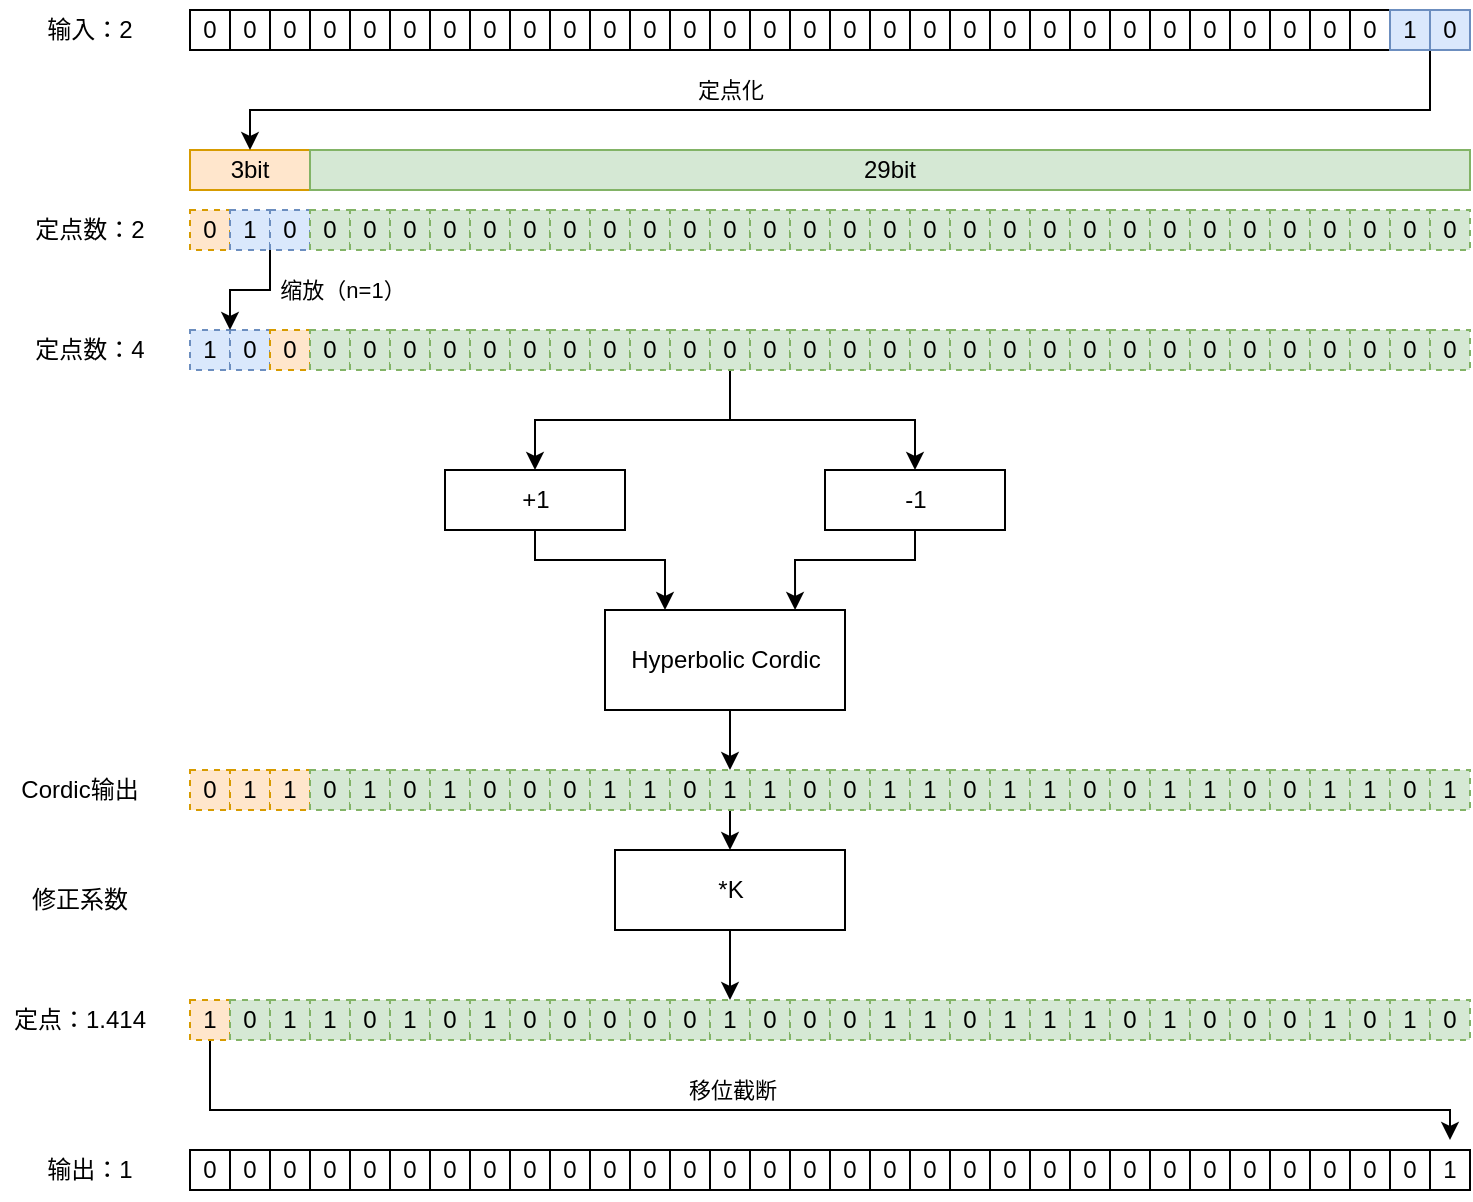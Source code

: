 <mxfile version="21.6.8" type="device">
  <diagram name="第 1 页" id="pqPFhgKqKJ-T5208Ivwm">
    <mxGraphModel dx="1077" dy="627" grid="0" gridSize="10" guides="1" tooltips="1" connect="1" arrows="1" fold="1" page="0" pageScale="1" pageWidth="827" pageHeight="1169" math="0" shadow="0">
      <root>
        <mxCell id="0" />
        <mxCell id="1" parent="0" />
        <mxCell id="4P5M6g8KuMsYVDBknsH7-1" value="3bit" style="rounded=0;whiteSpace=wrap;html=1;fillColor=#ffe6cc;strokeColor=#d79b00;" parent="1" vertex="1">
          <mxGeometry x="135" y="160" width="60" height="20" as="geometry" />
        </mxCell>
        <mxCell id="4P5M6g8KuMsYVDBknsH7-2" value="29bit" style="rounded=0;whiteSpace=wrap;html=1;fillColor=#d5e8d4;strokeColor=#82b366;" parent="1" vertex="1">
          <mxGeometry x="195" y="160" width="580" height="20" as="geometry" />
        </mxCell>
        <mxCell id="4P5M6g8KuMsYVDBknsH7-4" value="0" style="rounded=0;whiteSpace=wrap;html=1;" parent="1" vertex="1">
          <mxGeometry x="135" y="90" width="20" height="20" as="geometry" />
        </mxCell>
        <mxCell id="4P5M6g8KuMsYVDBknsH7-5" value="0" style="rounded=0;whiteSpace=wrap;html=1;" parent="1" vertex="1">
          <mxGeometry x="155" y="90" width="20" height="20" as="geometry" />
        </mxCell>
        <mxCell id="4P5M6g8KuMsYVDBknsH7-6" value="0" style="rounded=0;whiteSpace=wrap;html=1;" parent="1" vertex="1">
          <mxGeometry x="175" y="90" width="20" height="20" as="geometry" />
        </mxCell>
        <mxCell id="4P5M6g8KuMsYVDBknsH7-7" value="0" style="rounded=0;whiteSpace=wrap;html=1;" parent="1" vertex="1">
          <mxGeometry x="195" y="90" width="20" height="20" as="geometry" />
        </mxCell>
        <mxCell id="4P5M6g8KuMsYVDBknsH7-9" value="0" style="rounded=0;whiteSpace=wrap;html=1;" parent="1" vertex="1">
          <mxGeometry x="215" y="90" width="20" height="20" as="geometry" />
        </mxCell>
        <mxCell id="4P5M6g8KuMsYVDBknsH7-10" value="0" style="rounded=0;whiteSpace=wrap;html=1;" parent="1" vertex="1">
          <mxGeometry x="235" y="90" width="20" height="20" as="geometry" />
        </mxCell>
        <mxCell id="4P5M6g8KuMsYVDBknsH7-11" value="0" style="rounded=0;whiteSpace=wrap;html=1;" parent="1" vertex="1">
          <mxGeometry x="255" y="90" width="20" height="20" as="geometry" />
        </mxCell>
        <mxCell id="4P5M6g8KuMsYVDBknsH7-12" value="0" style="rounded=0;whiteSpace=wrap;html=1;" parent="1" vertex="1">
          <mxGeometry x="275" y="90" width="20" height="20" as="geometry" />
        </mxCell>
        <mxCell id="4P5M6g8KuMsYVDBknsH7-13" value="0" style="rounded=0;whiteSpace=wrap;html=1;" parent="1" vertex="1">
          <mxGeometry x="295" y="90" width="20" height="20" as="geometry" />
        </mxCell>
        <mxCell id="4P5M6g8KuMsYVDBknsH7-14" value="0" style="rounded=0;whiteSpace=wrap;html=1;" parent="1" vertex="1">
          <mxGeometry x="315" y="90" width="20" height="20" as="geometry" />
        </mxCell>
        <mxCell id="4P5M6g8KuMsYVDBknsH7-15" value="0" style="rounded=0;whiteSpace=wrap;html=1;" parent="1" vertex="1">
          <mxGeometry x="335" y="90" width="20" height="20" as="geometry" />
        </mxCell>
        <mxCell id="4P5M6g8KuMsYVDBknsH7-16" value="0" style="rounded=0;whiteSpace=wrap;html=1;" parent="1" vertex="1">
          <mxGeometry x="355" y="90" width="20" height="20" as="geometry" />
        </mxCell>
        <mxCell id="4P5M6g8KuMsYVDBknsH7-17" value="0" style="rounded=0;whiteSpace=wrap;html=1;" parent="1" vertex="1">
          <mxGeometry x="375" y="90" width="20" height="20" as="geometry" />
        </mxCell>
        <mxCell id="4P5M6g8KuMsYVDBknsH7-18" value="0" style="rounded=0;whiteSpace=wrap;html=1;" parent="1" vertex="1">
          <mxGeometry x="395" y="90" width="20" height="20" as="geometry" />
        </mxCell>
        <mxCell id="4P5M6g8KuMsYVDBknsH7-19" value="0" style="rounded=0;whiteSpace=wrap;html=1;" parent="1" vertex="1">
          <mxGeometry x="415" y="90" width="20" height="20" as="geometry" />
        </mxCell>
        <mxCell id="4P5M6g8KuMsYVDBknsH7-20" value="0" style="rounded=0;whiteSpace=wrap;html=1;" parent="1" vertex="1">
          <mxGeometry x="435" y="90" width="20" height="20" as="geometry" />
        </mxCell>
        <mxCell id="4P5M6g8KuMsYVDBknsH7-21" value="0" style="rounded=0;whiteSpace=wrap;html=1;" parent="1" vertex="1">
          <mxGeometry x="455" y="90" width="20" height="20" as="geometry" />
        </mxCell>
        <mxCell id="4P5M6g8KuMsYVDBknsH7-22" value="0" style="rounded=0;whiteSpace=wrap;html=1;" parent="1" vertex="1">
          <mxGeometry x="475" y="90" width="20" height="20" as="geometry" />
        </mxCell>
        <mxCell id="4P5M6g8KuMsYVDBknsH7-23" value="0" style="rounded=0;whiteSpace=wrap;html=1;" parent="1" vertex="1">
          <mxGeometry x="495" y="90" width="20" height="20" as="geometry" />
        </mxCell>
        <mxCell id="4P5M6g8KuMsYVDBknsH7-24" value="0" style="rounded=0;whiteSpace=wrap;html=1;" parent="1" vertex="1">
          <mxGeometry x="515" y="90" width="20" height="20" as="geometry" />
        </mxCell>
        <mxCell id="4P5M6g8KuMsYVDBknsH7-25" value="0" style="rounded=0;whiteSpace=wrap;html=1;" parent="1" vertex="1">
          <mxGeometry x="535" y="90" width="20" height="20" as="geometry" />
        </mxCell>
        <mxCell id="4P5M6g8KuMsYVDBknsH7-26" value="0" style="rounded=0;whiteSpace=wrap;html=1;" parent="1" vertex="1">
          <mxGeometry x="555" y="90" width="20" height="20" as="geometry" />
        </mxCell>
        <mxCell id="4P5M6g8KuMsYVDBknsH7-27" value="0" style="rounded=0;whiteSpace=wrap;html=1;" parent="1" vertex="1">
          <mxGeometry x="575" y="90" width="20" height="20" as="geometry" />
        </mxCell>
        <mxCell id="4P5M6g8KuMsYVDBknsH7-28" value="0" style="rounded=0;whiteSpace=wrap;html=1;" parent="1" vertex="1">
          <mxGeometry x="595" y="90" width="20" height="20" as="geometry" />
        </mxCell>
        <mxCell id="4P5M6g8KuMsYVDBknsH7-29" value="0" style="rounded=0;whiteSpace=wrap;html=1;" parent="1" vertex="1">
          <mxGeometry x="615" y="90" width="20" height="20" as="geometry" />
        </mxCell>
        <mxCell id="4P5M6g8KuMsYVDBknsH7-30" value="0" style="rounded=0;whiteSpace=wrap;html=1;" parent="1" vertex="1">
          <mxGeometry x="635" y="90" width="20" height="20" as="geometry" />
        </mxCell>
        <mxCell id="4P5M6g8KuMsYVDBknsH7-31" value="0" style="rounded=0;whiteSpace=wrap;html=1;" parent="1" vertex="1">
          <mxGeometry x="655" y="90" width="20" height="20" as="geometry" />
        </mxCell>
        <mxCell id="4P5M6g8KuMsYVDBknsH7-32" value="0" style="rounded=0;whiteSpace=wrap;html=1;" parent="1" vertex="1">
          <mxGeometry x="675" y="90" width="20" height="20" as="geometry" />
        </mxCell>
        <mxCell id="4P5M6g8KuMsYVDBknsH7-33" value="0" style="rounded=0;whiteSpace=wrap;html=1;" parent="1" vertex="1">
          <mxGeometry x="695" y="90" width="20" height="20" as="geometry" />
        </mxCell>
        <mxCell id="4P5M6g8KuMsYVDBknsH7-34" value="0" style="rounded=0;whiteSpace=wrap;html=1;" parent="1" vertex="1">
          <mxGeometry x="715" y="90" width="20" height="20" as="geometry" />
        </mxCell>
        <mxCell id="4P5M6g8KuMsYVDBknsH7-35" value="1" style="rounded=0;whiteSpace=wrap;html=1;fillColor=#dae8fc;strokeColor=#6c8ebf;" parent="1" vertex="1">
          <mxGeometry x="735" y="90" width="20" height="20" as="geometry" />
        </mxCell>
        <mxCell id="4P5M6g8KuMsYVDBknsH7-41" style="edgeStyle=orthogonalEdgeStyle;rounded=0;orthogonalLoop=1;jettySize=auto;html=1;exitX=0;exitY=1;exitDx=0;exitDy=0;entryX=0.5;entryY=0;entryDx=0;entryDy=0;" parent="1" source="4P5M6g8KuMsYVDBknsH7-36" target="4P5M6g8KuMsYVDBknsH7-1" edge="1">
          <mxGeometry relative="1" as="geometry">
            <mxPoint x="155" y="180" as="targetPoint" />
            <Array as="points">
              <mxPoint x="755" y="140" />
              <mxPoint x="165" y="140" />
            </Array>
          </mxGeometry>
        </mxCell>
        <mxCell id="4P5M6g8KuMsYVDBknsH7-42" value="定点化" style="edgeLabel;html=1;align=center;verticalAlign=middle;resizable=0;points=[];" parent="4P5M6g8KuMsYVDBknsH7-41" vertex="1" connectable="0">
          <mxGeometry x="-0.04" y="-1" relative="1" as="geometry">
            <mxPoint x="-73" y="-9" as="offset" />
          </mxGeometry>
        </mxCell>
        <mxCell id="4P5M6g8KuMsYVDBknsH7-36" value="0" style="rounded=0;whiteSpace=wrap;html=1;fillColor=#dae8fc;strokeColor=#6c8ebf;" parent="1" vertex="1">
          <mxGeometry x="755" y="90" width="20" height="20" as="geometry" />
        </mxCell>
        <mxCell id="4P5M6g8KuMsYVDBknsH7-45" value="1" style="rounded=0;whiteSpace=wrap;html=1;dashed=1;fillColor=#dae8fc;strokeColor=#6c8ebf;" parent="1" vertex="1">
          <mxGeometry x="135" y="250" width="20" height="20" as="geometry" />
        </mxCell>
        <mxCell id="4P5M6g8KuMsYVDBknsH7-46" value="0" style="rounded=0;whiteSpace=wrap;html=1;dashed=1;fillColor=#dae8fc;strokeColor=#6c8ebf;" parent="1" vertex="1">
          <mxGeometry x="155" y="250" width="20" height="20" as="geometry" />
        </mxCell>
        <mxCell id="4P5M6g8KuMsYVDBknsH7-47" value="0" style="rounded=0;whiteSpace=wrap;html=1;dashed=1;fillColor=#ffe6cc;strokeColor=#d79b00;" parent="1" vertex="1">
          <mxGeometry x="175" y="250" width="20" height="20" as="geometry" />
        </mxCell>
        <mxCell id="4P5M6g8KuMsYVDBknsH7-48" value="0" style="rounded=0;whiteSpace=wrap;html=1;dashed=1;fillColor=#d5e8d4;strokeColor=#82b366;" parent="1" vertex="1">
          <mxGeometry x="195" y="250" width="20" height="20" as="geometry" />
        </mxCell>
        <mxCell id="4P5M6g8KuMsYVDBknsH7-49" value="0" style="rounded=0;whiteSpace=wrap;html=1;dashed=1;fillColor=#d5e8d4;strokeColor=#82b366;" parent="1" vertex="1">
          <mxGeometry x="215" y="250" width="20" height="20" as="geometry" />
        </mxCell>
        <mxCell id="4P5M6g8KuMsYVDBknsH7-50" value="0" style="rounded=0;whiteSpace=wrap;html=1;dashed=1;fillColor=#d5e8d4;strokeColor=#82b366;" parent="1" vertex="1">
          <mxGeometry x="235" y="250" width="20" height="20" as="geometry" />
        </mxCell>
        <mxCell id="4P5M6g8KuMsYVDBknsH7-51" value="0" style="rounded=0;whiteSpace=wrap;html=1;dashed=1;fillColor=#d5e8d4;strokeColor=#82b366;" parent="1" vertex="1">
          <mxGeometry x="255" y="250" width="20" height="20" as="geometry" />
        </mxCell>
        <mxCell id="4P5M6g8KuMsYVDBknsH7-52" value="0" style="rounded=0;whiteSpace=wrap;html=1;dashed=1;fillColor=#d5e8d4;strokeColor=#82b366;" parent="1" vertex="1">
          <mxGeometry x="275" y="250" width="20" height="20" as="geometry" />
        </mxCell>
        <mxCell id="4P5M6g8KuMsYVDBknsH7-53" value="0" style="rounded=0;whiteSpace=wrap;html=1;dashed=1;fillColor=#d5e8d4;strokeColor=#82b366;" parent="1" vertex="1">
          <mxGeometry x="295" y="250" width="20" height="20" as="geometry" />
        </mxCell>
        <mxCell id="4P5M6g8KuMsYVDBknsH7-54" value="0" style="rounded=0;whiteSpace=wrap;html=1;dashed=1;fillColor=#d5e8d4;strokeColor=#82b366;" parent="1" vertex="1">
          <mxGeometry x="315" y="250" width="20" height="20" as="geometry" />
        </mxCell>
        <mxCell id="4P5M6g8KuMsYVDBknsH7-55" value="0" style="rounded=0;whiteSpace=wrap;html=1;dashed=1;fillColor=#d5e8d4;strokeColor=#82b366;" parent="1" vertex="1">
          <mxGeometry x="335" y="250" width="20" height="20" as="geometry" />
        </mxCell>
        <mxCell id="4P5M6g8KuMsYVDBknsH7-56" value="0" style="rounded=0;whiteSpace=wrap;html=1;dashed=1;fillColor=#d5e8d4;strokeColor=#82b366;" parent="1" vertex="1">
          <mxGeometry x="355" y="250" width="20" height="20" as="geometry" />
        </mxCell>
        <mxCell id="4P5M6g8KuMsYVDBknsH7-57" value="0" style="rounded=0;whiteSpace=wrap;html=1;dashed=1;fillColor=#d5e8d4;strokeColor=#82b366;" parent="1" vertex="1">
          <mxGeometry x="375" y="250" width="20" height="20" as="geometry" />
        </mxCell>
        <mxCell id="4P5M6g8KuMsYVDBknsH7-158" style="edgeStyle=orthogonalEdgeStyle;rounded=0;orthogonalLoop=1;jettySize=auto;html=1;exitX=0.5;exitY=1;exitDx=0;exitDy=0;" parent="1" source="4P5M6g8KuMsYVDBknsH7-58" target="4P5M6g8KuMsYVDBknsH7-154" edge="1">
          <mxGeometry relative="1" as="geometry" />
        </mxCell>
        <mxCell id="4P5M6g8KuMsYVDBknsH7-159" style="edgeStyle=orthogonalEdgeStyle;rounded=0;orthogonalLoop=1;jettySize=auto;html=1;exitX=0.5;exitY=1;exitDx=0;exitDy=0;entryX=0.5;entryY=0;entryDx=0;entryDy=0;" parent="1" source="4P5M6g8KuMsYVDBknsH7-58" target="4P5M6g8KuMsYVDBknsH7-155" edge="1">
          <mxGeometry relative="1" as="geometry" />
        </mxCell>
        <mxCell id="4P5M6g8KuMsYVDBknsH7-58" value="0" style="rounded=0;whiteSpace=wrap;html=1;dashed=1;fillColor=#d5e8d4;strokeColor=#82b366;" parent="1" vertex="1">
          <mxGeometry x="395" y="250" width="20" height="20" as="geometry" />
        </mxCell>
        <mxCell id="4P5M6g8KuMsYVDBknsH7-59" value="0" style="rounded=0;whiteSpace=wrap;html=1;dashed=1;fillColor=#d5e8d4;strokeColor=#82b366;" parent="1" vertex="1">
          <mxGeometry x="415" y="250" width="20" height="20" as="geometry" />
        </mxCell>
        <mxCell id="4P5M6g8KuMsYVDBknsH7-60" value="0" style="rounded=0;whiteSpace=wrap;html=1;dashed=1;fillColor=#d5e8d4;strokeColor=#82b366;" parent="1" vertex="1">
          <mxGeometry x="435" y="250" width="20" height="20" as="geometry" />
        </mxCell>
        <mxCell id="4P5M6g8KuMsYVDBknsH7-61" value="0" style="rounded=0;whiteSpace=wrap;html=1;dashed=1;fillColor=#d5e8d4;strokeColor=#82b366;" parent="1" vertex="1">
          <mxGeometry x="455" y="250" width="20" height="20" as="geometry" />
        </mxCell>
        <mxCell id="4P5M6g8KuMsYVDBknsH7-62" value="0" style="rounded=0;whiteSpace=wrap;html=1;dashed=1;fillColor=#d5e8d4;strokeColor=#82b366;" parent="1" vertex="1">
          <mxGeometry x="475" y="250" width="20" height="20" as="geometry" />
        </mxCell>
        <mxCell id="4P5M6g8KuMsYVDBknsH7-63" value="0" style="rounded=0;whiteSpace=wrap;html=1;dashed=1;fillColor=#d5e8d4;strokeColor=#82b366;" parent="1" vertex="1">
          <mxGeometry x="495" y="250" width="20" height="20" as="geometry" />
        </mxCell>
        <mxCell id="4P5M6g8KuMsYVDBknsH7-64" value="0" style="rounded=0;whiteSpace=wrap;html=1;dashed=1;fillColor=#d5e8d4;strokeColor=#82b366;" parent="1" vertex="1">
          <mxGeometry x="515" y="250" width="20" height="20" as="geometry" />
        </mxCell>
        <mxCell id="4P5M6g8KuMsYVDBknsH7-65" value="0" style="rounded=0;whiteSpace=wrap;html=1;dashed=1;fillColor=#d5e8d4;strokeColor=#82b366;" parent="1" vertex="1">
          <mxGeometry x="535" y="250" width="20" height="20" as="geometry" />
        </mxCell>
        <mxCell id="4P5M6g8KuMsYVDBknsH7-66" value="0" style="rounded=0;whiteSpace=wrap;html=1;dashed=1;fillColor=#d5e8d4;strokeColor=#82b366;" parent="1" vertex="1">
          <mxGeometry x="555" y="250" width="20" height="20" as="geometry" />
        </mxCell>
        <mxCell id="4P5M6g8KuMsYVDBknsH7-67" value="0" style="rounded=0;whiteSpace=wrap;html=1;dashed=1;fillColor=#d5e8d4;strokeColor=#82b366;" parent="1" vertex="1">
          <mxGeometry x="575" y="250" width="20" height="20" as="geometry" />
        </mxCell>
        <mxCell id="4P5M6g8KuMsYVDBknsH7-68" value="0" style="rounded=0;whiteSpace=wrap;html=1;dashed=1;fillColor=#d5e8d4;strokeColor=#82b366;" parent="1" vertex="1">
          <mxGeometry x="595" y="250" width="20" height="20" as="geometry" />
        </mxCell>
        <mxCell id="4P5M6g8KuMsYVDBknsH7-69" value="0" style="rounded=0;whiteSpace=wrap;html=1;dashed=1;fillColor=#d5e8d4;strokeColor=#82b366;" parent="1" vertex="1">
          <mxGeometry x="615" y="250" width="20" height="20" as="geometry" />
        </mxCell>
        <mxCell id="4P5M6g8KuMsYVDBknsH7-70" value="0" style="rounded=0;whiteSpace=wrap;html=1;dashed=1;fillColor=#d5e8d4;strokeColor=#82b366;" parent="1" vertex="1">
          <mxGeometry x="635" y="250" width="20" height="20" as="geometry" />
        </mxCell>
        <mxCell id="4P5M6g8KuMsYVDBknsH7-71" value="0" style="rounded=0;whiteSpace=wrap;html=1;dashed=1;fillColor=#d5e8d4;strokeColor=#82b366;" parent="1" vertex="1">
          <mxGeometry x="655" y="250" width="20" height="20" as="geometry" />
        </mxCell>
        <mxCell id="4P5M6g8KuMsYVDBknsH7-72" value="0" style="rounded=0;whiteSpace=wrap;html=1;dashed=1;fillColor=#d5e8d4;strokeColor=#82b366;" parent="1" vertex="1">
          <mxGeometry x="675" y="250" width="20" height="20" as="geometry" />
        </mxCell>
        <mxCell id="4P5M6g8KuMsYVDBknsH7-73" value="0" style="rounded=0;whiteSpace=wrap;html=1;dashed=1;fillColor=#d5e8d4;strokeColor=#82b366;" parent="1" vertex="1">
          <mxGeometry x="695" y="250" width="20" height="20" as="geometry" />
        </mxCell>
        <mxCell id="4P5M6g8KuMsYVDBknsH7-74" value="0" style="rounded=0;whiteSpace=wrap;html=1;dashed=1;fillColor=#d5e8d4;strokeColor=#82b366;" parent="1" vertex="1">
          <mxGeometry x="715" y="250" width="20" height="20" as="geometry" />
        </mxCell>
        <mxCell id="4P5M6g8KuMsYVDBknsH7-75" value="0" style="rounded=0;whiteSpace=wrap;html=1;dashed=1;fillColor=#d5e8d4;strokeColor=#82b366;" parent="1" vertex="1">
          <mxGeometry x="735" y="250" width="20" height="20" as="geometry" />
        </mxCell>
        <mxCell id="4P5M6g8KuMsYVDBknsH7-76" value="0" style="rounded=0;whiteSpace=wrap;html=1;dashed=1;fillColor=#d5e8d4;strokeColor=#82b366;" parent="1" vertex="1">
          <mxGeometry x="755" y="250" width="20" height="20" as="geometry" />
        </mxCell>
        <mxCell id="4P5M6g8KuMsYVDBknsH7-77" value="输入：2" style="text;html=1;strokeColor=none;fillColor=none;align=center;verticalAlign=middle;whiteSpace=wrap;rounded=0;" parent="1" vertex="1">
          <mxGeometry x="45" y="85" width="80" height="30" as="geometry" />
        </mxCell>
        <mxCell id="4P5M6g8KuMsYVDBknsH7-78" value="定点数：4" style="text;html=1;strokeColor=none;fillColor=none;align=center;verticalAlign=middle;whiteSpace=wrap;rounded=0;" parent="1" vertex="1">
          <mxGeometry x="45" y="245" width="80" height="30" as="geometry" />
        </mxCell>
        <mxCell id="4P5M6g8KuMsYVDBknsH7-83" style="edgeStyle=orthogonalEdgeStyle;rounded=0;orthogonalLoop=1;jettySize=auto;html=1;exitX=0.5;exitY=1;exitDx=0;exitDy=0;entryX=0.5;entryY=0;entryDx=0;entryDy=0;" parent="1" source="4P5M6g8KuMsYVDBknsH7-79" target="4P5M6g8KuMsYVDBknsH7-97" edge="1">
          <mxGeometry relative="1" as="geometry">
            <mxPoint x="397.5" y="500" as="targetPoint" />
          </mxGeometry>
        </mxCell>
        <mxCell id="4P5M6g8KuMsYVDBknsH7-79" value="Hyperbolic Cordic" style="rounded=0;whiteSpace=wrap;html=1;" parent="1" vertex="1">
          <mxGeometry x="342.5" y="390" width="120" height="50" as="geometry" />
        </mxCell>
        <mxCell id="4P5M6g8KuMsYVDBknsH7-84" value="0" style="rounded=0;whiteSpace=wrap;html=1;dashed=1;fillColor=#ffe6cc;strokeColor=#d79b00;" parent="1" vertex="1">
          <mxGeometry x="135" y="470" width="20" height="20" as="geometry" />
        </mxCell>
        <mxCell id="4P5M6g8KuMsYVDBknsH7-85" value="1" style="rounded=0;whiteSpace=wrap;html=1;dashed=1;fillColor=#ffe6cc;strokeColor=#d79b00;" parent="1" vertex="1">
          <mxGeometry x="155" y="470" width="20" height="20" as="geometry" />
        </mxCell>
        <mxCell id="4P5M6g8KuMsYVDBknsH7-86" value="1" style="rounded=0;whiteSpace=wrap;html=1;dashed=1;fillColor=#ffe6cc;strokeColor=#d79b00;" parent="1" vertex="1">
          <mxGeometry x="175" y="470" width="20" height="20" as="geometry" />
        </mxCell>
        <mxCell id="4P5M6g8KuMsYVDBknsH7-87" value="0" style="rounded=0;whiteSpace=wrap;html=1;dashed=1;fillColor=#d5e8d4;strokeColor=#82b366;" parent="1" vertex="1">
          <mxGeometry x="195" y="470" width="20" height="20" as="geometry" />
        </mxCell>
        <mxCell id="4P5M6g8KuMsYVDBknsH7-88" value="1" style="rounded=0;whiteSpace=wrap;html=1;dashed=1;fillColor=#d5e8d4;strokeColor=#82b366;" parent="1" vertex="1">
          <mxGeometry x="215" y="470" width="20" height="20" as="geometry" />
        </mxCell>
        <mxCell id="4P5M6g8KuMsYVDBknsH7-89" value="0" style="rounded=0;whiteSpace=wrap;html=1;dashed=1;fillColor=#d5e8d4;strokeColor=#82b366;" parent="1" vertex="1">
          <mxGeometry x="235" y="470" width="20" height="20" as="geometry" />
        </mxCell>
        <mxCell id="4P5M6g8KuMsYVDBknsH7-90" value="1" style="rounded=0;whiteSpace=wrap;html=1;dashed=1;fillColor=#d5e8d4;strokeColor=#82b366;" parent="1" vertex="1">
          <mxGeometry x="255" y="470" width="20" height="20" as="geometry" />
        </mxCell>
        <mxCell id="4P5M6g8KuMsYVDBknsH7-91" value="0" style="rounded=0;whiteSpace=wrap;html=1;dashed=1;fillColor=#d5e8d4;strokeColor=#82b366;" parent="1" vertex="1">
          <mxGeometry x="275" y="470" width="20" height="20" as="geometry" />
        </mxCell>
        <mxCell id="4P5M6g8KuMsYVDBknsH7-92" value="0" style="rounded=0;whiteSpace=wrap;html=1;dashed=1;fillColor=#d5e8d4;strokeColor=#82b366;" parent="1" vertex="1">
          <mxGeometry x="295" y="470" width="20" height="20" as="geometry" />
        </mxCell>
        <mxCell id="4P5M6g8KuMsYVDBknsH7-93" value="0" style="rounded=0;whiteSpace=wrap;html=1;dashed=1;fillColor=#d5e8d4;strokeColor=#82b366;" parent="1" vertex="1">
          <mxGeometry x="315" y="470" width="20" height="20" as="geometry" />
        </mxCell>
        <mxCell id="4P5M6g8KuMsYVDBknsH7-94" value="1" style="rounded=0;whiteSpace=wrap;html=1;dashed=1;fillColor=#d5e8d4;strokeColor=#82b366;" parent="1" vertex="1">
          <mxGeometry x="335" y="470" width="20" height="20" as="geometry" />
        </mxCell>
        <mxCell id="4P5M6g8KuMsYVDBknsH7-95" value="1" style="rounded=0;whiteSpace=wrap;html=1;dashed=1;fillColor=#d5e8d4;strokeColor=#82b366;" parent="1" vertex="1">
          <mxGeometry x="355" y="470" width="20" height="20" as="geometry" />
        </mxCell>
        <mxCell id="4P5M6g8KuMsYVDBknsH7-96" value="0" style="rounded=0;whiteSpace=wrap;html=1;dashed=1;fillColor=#d5e8d4;strokeColor=#82b366;" parent="1" vertex="1">
          <mxGeometry x="375" y="470" width="20" height="20" as="geometry" />
        </mxCell>
        <mxCell id="4P5M6g8KuMsYVDBknsH7-193" style="edgeStyle=orthogonalEdgeStyle;rounded=0;orthogonalLoop=1;jettySize=auto;html=1;exitX=0.5;exitY=1;exitDx=0;exitDy=0;entryX=0.5;entryY=0;entryDx=0;entryDy=0;" parent="1" source="4P5M6g8KuMsYVDBknsH7-97" target="4P5M6g8KuMsYVDBknsH7-192" edge="1">
          <mxGeometry relative="1" as="geometry" />
        </mxCell>
        <mxCell id="4P5M6g8KuMsYVDBknsH7-97" value="1" style="rounded=0;whiteSpace=wrap;html=1;dashed=1;fillColor=#d5e8d4;strokeColor=#82b366;" parent="1" vertex="1">
          <mxGeometry x="395" y="470" width="20" height="20" as="geometry" />
        </mxCell>
        <mxCell id="4P5M6g8KuMsYVDBknsH7-98" value="1" style="rounded=0;whiteSpace=wrap;html=1;dashed=1;fillColor=#d5e8d4;strokeColor=#82b366;" parent="1" vertex="1">
          <mxGeometry x="415" y="470" width="20" height="20" as="geometry" />
        </mxCell>
        <mxCell id="4P5M6g8KuMsYVDBknsH7-99" value="0" style="rounded=0;whiteSpace=wrap;html=1;dashed=1;fillColor=#d5e8d4;strokeColor=#82b366;" parent="1" vertex="1">
          <mxGeometry x="435" y="470" width="20" height="20" as="geometry" />
        </mxCell>
        <mxCell id="4P5M6g8KuMsYVDBknsH7-100" value="0" style="rounded=0;whiteSpace=wrap;html=1;dashed=1;fillColor=#d5e8d4;strokeColor=#82b366;" parent="1" vertex="1">
          <mxGeometry x="455" y="470" width="20" height="20" as="geometry" />
        </mxCell>
        <mxCell id="4P5M6g8KuMsYVDBknsH7-101" value="1" style="rounded=0;whiteSpace=wrap;html=1;dashed=1;fillColor=#d5e8d4;strokeColor=#82b366;" parent="1" vertex="1">
          <mxGeometry x="475" y="470" width="20" height="20" as="geometry" />
        </mxCell>
        <mxCell id="4P5M6g8KuMsYVDBknsH7-102" value="1" style="rounded=0;whiteSpace=wrap;html=1;dashed=1;fillColor=#d5e8d4;strokeColor=#82b366;" parent="1" vertex="1">
          <mxGeometry x="495" y="470" width="20" height="20" as="geometry" />
        </mxCell>
        <mxCell id="4P5M6g8KuMsYVDBknsH7-103" value="0" style="rounded=0;whiteSpace=wrap;html=1;dashed=1;fillColor=#d5e8d4;strokeColor=#82b366;" parent="1" vertex="1">
          <mxGeometry x="515" y="470" width="20" height="20" as="geometry" />
        </mxCell>
        <mxCell id="4P5M6g8KuMsYVDBknsH7-104" value="1" style="rounded=0;whiteSpace=wrap;html=1;dashed=1;fillColor=#d5e8d4;strokeColor=#82b366;" parent="1" vertex="1">
          <mxGeometry x="535" y="470" width="20" height="20" as="geometry" />
        </mxCell>
        <mxCell id="4P5M6g8KuMsYVDBknsH7-105" value="1" style="rounded=0;whiteSpace=wrap;html=1;dashed=1;fillColor=#d5e8d4;strokeColor=#82b366;" parent="1" vertex="1">
          <mxGeometry x="555" y="470" width="20" height="20" as="geometry" />
        </mxCell>
        <mxCell id="4P5M6g8KuMsYVDBknsH7-106" value="0" style="rounded=0;whiteSpace=wrap;html=1;dashed=1;fillColor=#d5e8d4;strokeColor=#82b366;" parent="1" vertex="1">
          <mxGeometry x="575" y="470" width="20" height="20" as="geometry" />
        </mxCell>
        <mxCell id="4P5M6g8KuMsYVDBknsH7-107" value="0" style="rounded=0;whiteSpace=wrap;html=1;dashed=1;fillColor=#d5e8d4;strokeColor=#82b366;" parent="1" vertex="1">
          <mxGeometry x="595" y="470" width="20" height="20" as="geometry" />
        </mxCell>
        <mxCell id="4P5M6g8KuMsYVDBknsH7-108" value="1" style="rounded=0;whiteSpace=wrap;html=1;dashed=1;fillColor=#d5e8d4;strokeColor=#82b366;" parent="1" vertex="1">
          <mxGeometry x="615" y="470" width="20" height="20" as="geometry" />
        </mxCell>
        <mxCell id="4P5M6g8KuMsYVDBknsH7-109" value="1" style="rounded=0;whiteSpace=wrap;html=1;dashed=1;fillColor=#d5e8d4;strokeColor=#82b366;" parent="1" vertex="1">
          <mxGeometry x="635" y="470" width="20" height="20" as="geometry" />
        </mxCell>
        <mxCell id="4P5M6g8KuMsYVDBknsH7-110" value="0" style="rounded=0;whiteSpace=wrap;html=1;dashed=1;fillColor=#d5e8d4;strokeColor=#82b366;" parent="1" vertex="1">
          <mxGeometry x="655" y="470" width="20" height="20" as="geometry" />
        </mxCell>
        <mxCell id="4P5M6g8KuMsYVDBknsH7-111" value="0" style="rounded=0;whiteSpace=wrap;html=1;dashed=1;fillColor=#d5e8d4;strokeColor=#82b366;" parent="1" vertex="1">
          <mxGeometry x="675" y="470" width="20" height="20" as="geometry" />
        </mxCell>
        <mxCell id="4P5M6g8KuMsYVDBknsH7-112" value="1" style="rounded=0;whiteSpace=wrap;html=1;dashed=1;fillColor=#d5e8d4;strokeColor=#82b366;" parent="1" vertex="1">
          <mxGeometry x="695" y="470" width="20" height="20" as="geometry" />
        </mxCell>
        <mxCell id="4P5M6g8KuMsYVDBknsH7-113" value="1" style="rounded=0;whiteSpace=wrap;html=1;dashed=1;fillColor=#d5e8d4;strokeColor=#82b366;" parent="1" vertex="1">
          <mxGeometry x="715" y="470" width="20" height="20" as="geometry" />
        </mxCell>
        <mxCell id="4P5M6g8KuMsYVDBknsH7-114" value="0" style="rounded=0;whiteSpace=wrap;html=1;dashed=1;fillColor=#d5e8d4;strokeColor=#82b366;" parent="1" vertex="1">
          <mxGeometry x="735" y="470" width="20" height="20" as="geometry" />
        </mxCell>
        <mxCell id="4P5M6g8KuMsYVDBknsH7-115" value="1" style="rounded=0;whiteSpace=wrap;html=1;dashed=1;fillColor=#d5e8d4;strokeColor=#82b366;" parent="1" vertex="1">
          <mxGeometry x="755" y="470" width="20" height="20" as="geometry" />
        </mxCell>
        <mxCell id="4P5M6g8KuMsYVDBknsH7-116" value="0" style="rounded=0;whiteSpace=wrap;html=1;" parent="1" vertex="1">
          <mxGeometry x="135" y="660" width="20" height="20" as="geometry" />
        </mxCell>
        <mxCell id="4P5M6g8KuMsYVDBknsH7-117" value="0" style="rounded=0;whiteSpace=wrap;html=1;" parent="1" vertex="1">
          <mxGeometry x="155" y="660" width="20" height="20" as="geometry" />
        </mxCell>
        <mxCell id="4P5M6g8KuMsYVDBknsH7-118" value="0" style="rounded=0;whiteSpace=wrap;html=1;" parent="1" vertex="1">
          <mxGeometry x="175" y="660" width="20" height="20" as="geometry" />
        </mxCell>
        <mxCell id="4P5M6g8KuMsYVDBknsH7-119" value="0" style="rounded=0;whiteSpace=wrap;html=1;" parent="1" vertex="1">
          <mxGeometry x="195" y="660" width="20" height="20" as="geometry" />
        </mxCell>
        <mxCell id="4P5M6g8KuMsYVDBknsH7-120" value="0" style="rounded=0;whiteSpace=wrap;html=1;" parent="1" vertex="1">
          <mxGeometry x="215" y="660" width="20" height="20" as="geometry" />
        </mxCell>
        <mxCell id="4P5M6g8KuMsYVDBknsH7-121" value="0" style="rounded=0;whiteSpace=wrap;html=1;" parent="1" vertex="1">
          <mxGeometry x="235" y="660" width="20" height="20" as="geometry" />
        </mxCell>
        <mxCell id="4P5M6g8KuMsYVDBknsH7-122" value="0" style="rounded=0;whiteSpace=wrap;html=1;" parent="1" vertex="1">
          <mxGeometry x="255" y="660" width="20" height="20" as="geometry" />
        </mxCell>
        <mxCell id="4P5M6g8KuMsYVDBknsH7-123" value="0" style="rounded=0;whiteSpace=wrap;html=1;" parent="1" vertex="1">
          <mxGeometry x="275" y="660" width="20" height="20" as="geometry" />
        </mxCell>
        <mxCell id="4P5M6g8KuMsYVDBknsH7-124" value="0" style="rounded=0;whiteSpace=wrap;html=1;" parent="1" vertex="1">
          <mxGeometry x="295" y="660" width="20" height="20" as="geometry" />
        </mxCell>
        <mxCell id="4P5M6g8KuMsYVDBknsH7-125" value="0" style="rounded=0;whiteSpace=wrap;html=1;" parent="1" vertex="1">
          <mxGeometry x="315" y="660" width="20" height="20" as="geometry" />
        </mxCell>
        <mxCell id="4P5M6g8KuMsYVDBknsH7-126" value="0" style="rounded=0;whiteSpace=wrap;html=1;" parent="1" vertex="1">
          <mxGeometry x="335" y="660" width="20" height="20" as="geometry" />
        </mxCell>
        <mxCell id="4P5M6g8KuMsYVDBknsH7-127" value="0" style="rounded=0;whiteSpace=wrap;html=1;" parent="1" vertex="1">
          <mxGeometry x="355" y="660" width="20" height="20" as="geometry" />
        </mxCell>
        <mxCell id="4P5M6g8KuMsYVDBknsH7-128" value="0" style="rounded=0;whiteSpace=wrap;html=1;" parent="1" vertex="1">
          <mxGeometry x="375" y="660" width="20" height="20" as="geometry" />
        </mxCell>
        <mxCell id="4P5M6g8KuMsYVDBknsH7-129" value="0" style="rounded=0;whiteSpace=wrap;html=1;" parent="1" vertex="1">
          <mxGeometry x="395" y="660" width="20" height="20" as="geometry" />
        </mxCell>
        <mxCell id="4P5M6g8KuMsYVDBknsH7-130" value="0" style="rounded=0;whiteSpace=wrap;html=1;" parent="1" vertex="1">
          <mxGeometry x="415" y="660" width="20" height="20" as="geometry" />
        </mxCell>
        <mxCell id="4P5M6g8KuMsYVDBknsH7-131" value="0" style="rounded=0;whiteSpace=wrap;html=1;" parent="1" vertex="1">
          <mxGeometry x="435" y="660" width="20" height="20" as="geometry" />
        </mxCell>
        <mxCell id="4P5M6g8KuMsYVDBknsH7-132" value="0" style="rounded=0;whiteSpace=wrap;html=1;" parent="1" vertex="1">
          <mxGeometry x="455" y="660" width="20" height="20" as="geometry" />
        </mxCell>
        <mxCell id="4P5M6g8KuMsYVDBknsH7-133" value="0" style="rounded=0;whiteSpace=wrap;html=1;" parent="1" vertex="1">
          <mxGeometry x="475" y="660" width="20" height="20" as="geometry" />
        </mxCell>
        <mxCell id="4P5M6g8KuMsYVDBknsH7-134" value="0" style="rounded=0;whiteSpace=wrap;html=1;" parent="1" vertex="1">
          <mxGeometry x="495" y="660" width="20" height="20" as="geometry" />
        </mxCell>
        <mxCell id="4P5M6g8KuMsYVDBknsH7-135" value="0" style="rounded=0;whiteSpace=wrap;html=1;" parent="1" vertex="1">
          <mxGeometry x="515" y="660" width="20" height="20" as="geometry" />
        </mxCell>
        <mxCell id="4P5M6g8KuMsYVDBknsH7-136" value="0" style="rounded=0;whiteSpace=wrap;html=1;" parent="1" vertex="1">
          <mxGeometry x="535" y="660" width="20" height="20" as="geometry" />
        </mxCell>
        <mxCell id="4P5M6g8KuMsYVDBknsH7-137" value="0" style="rounded=0;whiteSpace=wrap;html=1;" parent="1" vertex="1">
          <mxGeometry x="555" y="660" width="20" height="20" as="geometry" />
        </mxCell>
        <mxCell id="4P5M6g8KuMsYVDBknsH7-138" value="0" style="rounded=0;whiteSpace=wrap;html=1;" parent="1" vertex="1">
          <mxGeometry x="575" y="660" width="20" height="20" as="geometry" />
        </mxCell>
        <mxCell id="4P5M6g8KuMsYVDBknsH7-139" value="0" style="rounded=0;whiteSpace=wrap;html=1;" parent="1" vertex="1">
          <mxGeometry x="595" y="660" width="20" height="20" as="geometry" />
        </mxCell>
        <mxCell id="4P5M6g8KuMsYVDBknsH7-140" value="0" style="rounded=0;whiteSpace=wrap;html=1;" parent="1" vertex="1">
          <mxGeometry x="615" y="660" width="20" height="20" as="geometry" />
        </mxCell>
        <mxCell id="4P5M6g8KuMsYVDBknsH7-141" value="0" style="rounded=0;whiteSpace=wrap;html=1;" parent="1" vertex="1">
          <mxGeometry x="635" y="660" width="20" height="20" as="geometry" />
        </mxCell>
        <mxCell id="4P5M6g8KuMsYVDBknsH7-142" value="0" style="rounded=0;whiteSpace=wrap;html=1;" parent="1" vertex="1">
          <mxGeometry x="655" y="660" width="20" height="20" as="geometry" />
        </mxCell>
        <mxCell id="4P5M6g8KuMsYVDBknsH7-143" value="0" style="rounded=0;whiteSpace=wrap;html=1;" parent="1" vertex="1">
          <mxGeometry x="675" y="660" width="20" height="20" as="geometry" />
        </mxCell>
        <mxCell id="4P5M6g8KuMsYVDBknsH7-144" value="0" style="rounded=0;whiteSpace=wrap;html=1;" parent="1" vertex="1">
          <mxGeometry x="695" y="660" width="20" height="20" as="geometry" />
        </mxCell>
        <mxCell id="4P5M6g8KuMsYVDBknsH7-145" value="0" style="rounded=0;whiteSpace=wrap;html=1;" parent="1" vertex="1">
          <mxGeometry x="715" y="660" width="20" height="20" as="geometry" />
        </mxCell>
        <mxCell id="4P5M6g8KuMsYVDBknsH7-146" value="0" style="rounded=0;whiteSpace=wrap;html=1;" parent="1" vertex="1">
          <mxGeometry x="735" y="660" width="20" height="20" as="geometry" />
        </mxCell>
        <mxCell id="4P5M6g8KuMsYVDBknsH7-147" value="1" style="rounded=0;whiteSpace=wrap;html=1;" parent="1" vertex="1">
          <mxGeometry x="755" y="660" width="20" height="20" as="geometry" />
        </mxCell>
        <mxCell id="4P5M6g8KuMsYVDBknsH7-150" value="Cordic输出" style="text;html=1;strokeColor=none;fillColor=none;align=center;verticalAlign=middle;whiteSpace=wrap;rounded=0;" parent="1" vertex="1">
          <mxGeometry x="40" y="465" width="80" height="30" as="geometry" />
        </mxCell>
        <mxCell id="4P5M6g8KuMsYVDBknsH7-151" value="输出：1" style="text;html=1;strokeColor=none;fillColor=none;align=center;verticalAlign=middle;whiteSpace=wrap;rounded=0;" parent="1" vertex="1">
          <mxGeometry x="45" y="655" width="80" height="30" as="geometry" />
        </mxCell>
        <mxCell id="4P5M6g8KuMsYVDBknsH7-156" style="edgeStyle=orthogonalEdgeStyle;rounded=0;orthogonalLoop=1;jettySize=auto;html=1;exitX=0.5;exitY=1;exitDx=0;exitDy=0;" parent="1" source="4P5M6g8KuMsYVDBknsH7-154" edge="1">
          <mxGeometry relative="1" as="geometry">
            <mxPoint x="372.5" y="390" as="targetPoint" />
            <Array as="points">
              <mxPoint x="307.5" y="365" />
              <mxPoint x="372.5" y="365" />
            </Array>
          </mxGeometry>
        </mxCell>
        <mxCell id="4P5M6g8KuMsYVDBknsH7-154" value="+1" style="rounded=0;whiteSpace=wrap;html=1;" parent="1" vertex="1">
          <mxGeometry x="262.5" y="320" width="90" height="30" as="geometry" />
        </mxCell>
        <mxCell id="4P5M6g8KuMsYVDBknsH7-157" style="edgeStyle=orthogonalEdgeStyle;rounded=0;orthogonalLoop=1;jettySize=auto;html=1;exitX=0.5;exitY=1;exitDx=0;exitDy=0;entryX=0.792;entryY=0;entryDx=0;entryDy=0;entryPerimeter=0;" parent="1" source="4P5M6g8KuMsYVDBknsH7-155" target="4P5M6g8KuMsYVDBknsH7-79" edge="1">
          <mxGeometry relative="1" as="geometry">
            <mxPoint x="402.5" y="390.0" as="targetPoint" />
            <Array as="points">
              <mxPoint x="497.5" y="365" />
              <mxPoint x="437.5" y="365" />
            </Array>
          </mxGeometry>
        </mxCell>
        <mxCell id="4P5M6g8KuMsYVDBknsH7-155" value="-1" style="rounded=0;whiteSpace=wrap;html=1;" parent="1" vertex="1">
          <mxGeometry x="452.5" y="320" width="90" height="30" as="geometry" />
        </mxCell>
        <mxCell id="4P5M6g8KuMsYVDBknsH7-234" style="edgeStyle=orthogonalEdgeStyle;rounded=0;orthogonalLoop=1;jettySize=auto;html=1;exitX=0.5;exitY=1;exitDx=0;exitDy=0;entryX=0.5;entryY=0;entryDx=0;entryDy=0;" parent="1" edge="1">
          <mxGeometry relative="1" as="geometry">
            <mxPoint x="145" y="600" as="sourcePoint" />
            <mxPoint x="765" y="655" as="targetPoint" />
            <Array as="points">
              <mxPoint x="145" y="640" />
              <mxPoint x="765" y="640" />
            </Array>
          </mxGeometry>
        </mxCell>
        <mxCell id="4P5M6g8KuMsYVDBknsH7-235" value="移位截断" style="edgeLabel;html=1;align=center;verticalAlign=middle;resizable=0;points=[];" parent="4P5M6g8KuMsYVDBknsH7-234" vertex="1" connectable="0">
          <mxGeometry x="0.133" y="3" relative="1" as="geometry">
            <mxPoint x="-82" y="-7" as="offset" />
          </mxGeometry>
        </mxCell>
        <mxCell id="4P5M6g8KuMsYVDBknsH7-160" value="1" style="rounded=0;whiteSpace=wrap;html=1;dashed=1;fillColor=#ffe6cc;strokeColor=#d79b00;" parent="1" vertex="1">
          <mxGeometry x="135" y="585" width="20" height="20" as="geometry" />
        </mxCell>
        <mxCell id="4P5M6g8KuMsYVDBknsH7-161" value="0" style="rounded=0;whiteSpace=wrap;html=1;dashed=1;fillColor=#d5e8d4;strokeColor=#82b366;" parent="1" vertex="1">
          <mxGeometry x="155" y="585" width="20" height="20" as="geometry" />
        </mxCell>
        <mxCell id="4P5M6g8KuMsYVDBknsH7-162" value="1" style="rounded=0;whiteSpace=wrap;html=1;dashed=1;fillColor=#d5e8d4;strokeColor=#82b366;" parent="1" vertex="1">
          <mxGeometry x="175" y="585" width="20" height="20" as="geometry" />
        </mxCell>
        <mxCell id="4P5M6g8KuMsYVDBknsH7-163" value="1" style="rounded=0;whiteSpace=wrap;html=1;dashed=1;fillColor=#d5e8d4;strokeColor=#82b366;" parent="1" vertex="1">
          <mxGeometry x="195" y="585" width="20" height="20" as="geometry" />
        </mxCell>
        <mxCell id="4P5M6g8KuMsYVDBknsH7-164" value="0" style="rounded=0;whiteSpace=wrap;html=1;dashed=1;fillColor=#d5e8d4;strokeColor=#82b366;" parent="1" vertex="1">
          <mxGeometry x="215" y="585" width="20" height="20" as="geometry" />
        </mxCell>
        <mxCell id="4P5M6g8KuMsYVDBknsH7-165" value="1" style="rounded=0;whiteSpace=wrap;html=1;dashed=1;fillColor=#d5e8d4;strokeColor=#82b366;" parent="1" vertex="1">
          <mxGeometry x="235" y="585" width="20" height="20" as="geometry" />
        </mxCell>
        <mxCell id="4P5M6g8KuMsYVDBknsH7-166" value="0" style="rounded=0;whiteSpace=wrap;html=1;dashed=1;fillColor=#d5e8d4;strokeColor=#82b366;" parent="1" vertex="1">
          <mxGeometry x="255" y="585" width="20" height="20" as="geometry" />
        </mxCell>
        <mxCell id="4P5M6g8KuMsYVDBknsH7-167" value="1" style="rounded=0;whiteSpace=wrap;html=1;dashed=1;fillColor=#d5e8d4;strokeColor=#82b366;" parent="1" vertex="1">
          <mxGeometry x="275" y="585" width="20" height="20" as="geometry" />
        </mxCell>
        <mxCell id="4P5M6g8KuMsYVDBknsH7-168" value="0" style="rounded=0;whiteSpace=wrap;html=1;dashed=1;fillColor=#d5e8d4;strokeColor=#82b366;" parent="1" vertex="1">
          <mxGeometry x="295" y="585" width="20" height="20" as="geometry" />
        </mxCell>
        <mxCell id="4P5M6g8KuMsYVDBknsH7-169" value="0" style="rounded=0;whiteSpace=wrap;html=1;dashed=1;fillColor=#d5e8d4;strokeColor=#82b366;" parent="1" vertex="1">
          <mxGeometry x="315" y="585" width="20" height="20" as="geometry" />
        </mxCell>
        <mxCell id="4P5M6g8KuMsYVDBknsH7-170" value="0" style="rounded=0;whiteSpace=wrap;html=1;dashed=1;fillColor=#d5e8d4;strokeColor=#82b366;" parent="1" vertex="1">
          <mxGeometry x="335" y="585" width="20" height="20" as="geometry" />
        </mxCell>
        <mxCell id="4P5M6g8KuMsYVDBknsH7-171" value="0" style="rounded=0;whiteSpace=wrap;html=1;dashed=1;fillColor=#d5e8d4;strokeColor=#82b366;" parent="1" vertex="1">
          <mxGeometry x="355" y="585" width="20" height="20" as="geometry" />
        </mxCell>
        <mxCell id="4P5M6g8KuMsYVDBknsH7-172" value="0" style="rounded=0;whiteSpace=wrap;html=1;dashed=1;fillColor=#d5e8d4;strokeColor=#82b366;" parent="1" vertex="1">
          <mxGeometry x="375" y="585" width="20" height="20" as="geometry" />
        </mxCell>
        <mxCell id="4P5M6g8KuMsYVDBknsH7-173" value="1" style="rounded=0;whiteSpace=wrap;html=1;dashed=1;fillColor=#d5e8d4;strokeColor=#82b366;" parent="1" vertex="1">
          <mxGeometry x="395" y="585" width="20" height="20" as="geometry" />
        </mxCell>
        <mxCell id="4P5M6g8KuMsYVDBknsH7-174" value="0" style="rounded=0;whiteSpace=wrap;html=1;dashed=1;fillColor=#d5e8d4;strokeColor=#82b366;" parent="1" vertex="1">
          <mxGeometry x="415" y="585" width="20" height="20" as="geometry" />
        </mxCell>
        <mxCell id="4P5M6g8KuMsYVDBknsH7-175" value="0" style="rounded=0;whiteSpace=wrap;html=1;dashed=1;fillColor=#d5e8d4;strokeColor=#82b366;" parent="1" vertex="1">
          <mxGeometry x="435" y="585" width="20" height="20" as="geometry" />
        </mxCell>
        <mxCell id="4P5M6g8KuMsYVDBknsH7-176" value="0" style="rounded=0;whiteSpace=wrap;html=1;dashed=1;fillColor=#d5e8d4;strokeColor=#82b366;" parent="1" vertex="1">
          <mxGeometry x="455" y="585" width="20" height="20" as="geometry" />
        </mxCell>
        <mxCell id="4P5M6g8KuMsYVDBknsH7-177" value="1" style="rounded=0;whiteSpace=wrap;html=1;dashed=1;fillColor=#d5e8d4;strokeColor=#82b366;" parent="1" vertex="1">
          <mxGeometry x="475" y="585" width="20" height="20" as="geometry" />
        </mxCell>
        <mxCell id="4P5M6g8KuMsYVDBknsH7-178" value="1" style="rounded=0;whiteSpace=wrap;html=1;dashed=1;fillColor=#d5e8d4;strokeColor=#82b366;" parent="1" vertex="1">
          <mxGeometry x="495" y="585" width="20" height="20" as="geometry" />
        </mxCell>
        <mxCell id="4P5M6g8KuMsYVDBknsH7-179" value="0" style="rounded=0;whiteSpace=wrap;html=1;dashed=1;fillColor=#d5e8d4;strokeColor=#82b366;" parent="1" vertex="1">
          <mxGeometry x="515" y="585" width="20" height="20" as="geometry" />
        </mxCell>
        <mxCell id="4P5M6g8KuMsYVDBknsH7-180" value="1" style="rounded=0;whiteSpace=wrap;html=1;dashed=1;fillColor=#d5e8d4;strokeColor=#82b366;" parent="1" vertex="1">
          <mxGeometry x="535" y="585" width="20" height="20" as="geometry" />
        </mxCell>
        <mxCell id="4P5M6g8KuMsYVDBknsH7-181" value="1" style="rounded=0;whiteSpace=wrap;html=1;dashed=1;fillColor=#d5e8d4;strokeColor=#82b366;" parent="1" vertex="1">
          <mxGeometry x="555" y="585" width="20" height="20" as="geometry" />
        </mxCell>
        <mxCell id="4P5M6g8KuMsYVDBknsH7-182" value="1" style="rounded=0;whiteSpace=wrap;html=1;dashed=1;fillColor=#d5e8d4;strokeColor=#82b366;" parent="1" vertex="1">
          <mxGeometry x="575" y="585" width="20" height="20" as="geometry" />
        </mxCell>
        <mxCell id="4P5M6g8KuMsYVDBknsH7-183" value="0" style="rounded=0;whiteSpace=wrap;html=1;dashed=1;fillColor=#d5e8d4;strokeColor=#82b366;" parent="1" vertex="1">
          <mxGeometry x="595" y="585" width="20" height="20" as="geometry" />
        </mxCell>
        <mxCell id="4P5M6g8KuMsYVDBknsH7-184" value="1" style="rounded=0;whiteSpace=wrap;html=1;dashed=1;fillColor=#d5e8d4;strokeColor=#82b366;" parent="1" vertex="1">
          <mxGeometry x="615" y="585" width="20" height="20" as="geometry" />
        </mxCell>
        <mxCell id="4P5M6g8KuMsYVDBknsH7-185" value="0" style="rounded=0;whiteSpace=wrap;html=1;dashed=1;fillColor=#d5e8d4;strokeColor=#82b366;" parent="1" vertex="1">
          <mxGeometry x="635" y="585" width="20" height="20" as="geometry" />
        </mxCell>
        <mxCell id="4P5M6g8KuMsYVDBknsH7-186" value="0" style="rounded=0;whiteSpace=wrap;html=1;dashed=1;fillColor=#d5e8d4;strokeColor=#82b366;" parent="1" vertex="1">
          <mxGeometry x="655" y="585" width="20" height="20" as="geometry" />
        </mxCell>
        <mxCell id="4P5M6g8KuMsYVDBknsH7-187" value="0" style="rounded=0;whiteSpace=wrap;html=1;dashed=1;fillColor=#d5e8d4;strokeColor=#82b366;" parent="1" vertex="1">
          <mxGeometry x="675" y="585" width="20" height="20" as="geometry" />
        </mxCell>
        <mxCell id="4P5M6g8KuMsYVDBknsH7-188" value="1" style="rounded=0;whiteSpace=wrap;html=1;dashed=1;fillColor=#d5e8d4;strokeColor=#82b366;" parent="1" vertex="1">
          <mxGeometry x="695" y="585" width="20" height="20" as="geometry" />
        </mxCell>
        <mxCell id="4P5M6g8KuMsYVDBknsH7-189" value="0" style="rounded=0;whiteSpace=wrap;html=1;dashed=1;fillColor=#d5e8d4;strokeColor=#82b366;" parent="1" vertex="1">
          <mxGeometry x="715" y="585" width="20" height="20" as="geometry" />
        </mxCell>
        <mxCell id="4P5M6g8KuMsYVDBknsH7-190" value="1" style="rounded=0;whiteSpace=wrap;html=1;dashed=1;fillColor=#d5e8d4;strokeColor=#82b366;" parent="1" vertex="1">
          <mxGeometry x="735" y="585" width="20" height="20" as="geometry" />
        </mxCell>
        <mxCell id="4P5M6g8KuMsYVDBknsH7-191" value="0" style="rounded=0;whiteSpace=wrap;html=1;dashed=1;fillColor=#d5e8d4;strokeColor=#82b366;" parent="1" vertex="1">
          <mxGeometry x="755" y="585" width="20" height="20" as="geometry" />
        </mxCell>
        <mxCell id="4P5M6g8KuMsYVDBknsH7-194" style="edgeStyle=orthogonalEdgeStyle;rounded=0;orthogonalLoop=1;jettySize=auto;html=1;exitX=0.5;exitY=1;exitDx=0;exitDy=0;entryX=0.5;entryY=0;entryDx=0;entryDy=0;" parent="1" source="4P5M6g8KuMsYVDBknsH7-192" target="4P5M6g8KuMsYVDBknsH7-173" edge="1">
          <mxGeometry relative="1" as="geometry" />
        </mxCell>
        <mxCell id="4P5M6g8KuMsYVDBknsH7-192" value="*K" style="rounded=0;whiteSpace=wrap;html=1;" parent="1" vertex="1">
          <mxGeometry x="347.5" y="510" width="115" height="40" as="geometry" />
        </mxCell>
        <mxCell id="4P5M6g8KuMsYVDBknsH7-195" value="修正系数" style="text;html=1;strokeColor=none;fillColor=none;align=center;verticalAlign=middle;whiteSpace=wrap;rounded=0;" parent="1" vertex="1">
          <mxGeometry x="40" y="520" width="80" height="30" as="geometry" />
        </mxCell>
        <mxCell id="4P5M6g8KuMsYVDBknsH7-197" value="0" style="rounded=0;whiteSpace=wrap;html=1;dashed=1;fillColor=#ffe6cc;strokeColor=#d79b00;" parent="1" vertex="1">
          <mxGeometry x="135" y="190" width="20" height="20" as="geometry" />
        </mxCell>
        <mxCell id="4P5M6g8KuMsYVDBknsH7-198" value="1" style="rounded=0;whiteSpace=wrap;html=1;dashed=1;fillColor=#dae8fc;strokeColor=#6c8ebf;" parent="1" vertex="1">
          <mxGeometry x="155" y="190" width="20" height="20" as="geometry" />
        </mxCell>
        <mxCell id="4P5M6g8KuMsYVDBknsH7-231" style="edgeStyle=orthogonalEdgeStyle;rounded=0;orthogonalLoop=1;jettySize=auto;html=1;exitX=0;exitY=1;exitDx=0;exitDy=0;entryX=0;entryY=0;entryDx=0;entryDy=0;" parent="1" source="4P5M6g8KuMsYVDBknsH7-199" target="4P5M6g8KuMsYVDBknsH7-46" edge="1">
          <mxGeometry relative="1" as="geometry" />
        </mxCell>
        <mxCell id="4P5M6g8KuMsYVDBknsH7-232" value="缩放（n=1）" style="edgeLabel;html=1;align=center;verticalAlign=middle;resizable=0;points=[];" parent="4P5M6g8KuMsYVDBknsH7-231" vertex="1" connectable="0">
          <mxGeometry x="-0.264" y="-1" relative="1" as="geometry">
            <mxPoint x="38" y="1" as="offset" />
          </mxGeometry>
        </mxCell>
        <mxCell id="4P5M6g8KuMsYVDBknsH7-199" value="0" style="rounded=0;whiteSpace=wrap;html=1;dashed=1;fillColor=#dae8fc;strokeColor=#6c8ebf;" parent="1" vertex="1">
          <mxGeometry x="175" y="190" width="20" height="20" as="geometry" />
        </mxCell>
        <mxCell id="4P5M6g8KuMsYVDBknsH7-200" value="0" style="rounded=0;whiteSpace=wrap;html=1;dashed=1;fillColor=#d5e8d4;strokeColor=#82b366;" parent="1" vertex="1">
          <mxGeometry x="195" y="190" width="20" height="20" as="geometry" />
        </mxCell>
        <mxCell id="4P5M6g8KuMsYVDBknsH7-201" value="0" style="rounded=0;whiteSpace=wrap;html=1;dashed=1;fillColor=#d5e8d4;strokeColor=#82b366;" parent="1" vertex="1">
          <mxGeometry x="215" y="190" width="20" height="20" as="geometry" />
        </mxCell>
        <mxCell id="4P5M6g8KuMsYVDBknsH7-202" value="0" style="rounded=0;whiteSpace=wrap;html=1;dashed=1;fillColor=#d5e8d4;strokeColor=#82b366;" parent="1" vertex="1">
          <mxGeometry x="235" y="190" width="20" height="20" as="geometry" />
        </mxCell>
        <mxCell id="4P5M6g8KuMsYVDBknsH7-203" value="0" style="rounded=0;whiteSpace=wrap;html=1;dashed=1;fillColor=#d5e8d4;strokeColor=#82b366;" parent="1" vertex="1">
          <mxGeometry x="255" y="190" width="20" height="20" as="geometry" />
        </mxCell>
        <mxCell id="4P5M6g8KuMsYVDBknsH7-204" value="0" style="rounded=0;whiteSpace=wrap;html=1;dashed=1;fillColor=#d5e8d4;strokeColor=#82b366;" parent="1" vertex="1">
          <mxGeometry x="275" y="190" width="20" height="20" as="geometry" />
        </mxCell>
        <mxCell id="4P5M6g8KuMsYVDBknsH7-205" value="0" style="rounded=0;whiteSpace=wrap;html=1;dashed=1;fillColor=#d5e8d4;strokeColor=#82b366;" parent="1" vertex="1">
          <mxGeometry x="295" y="190" width="20" height="20" as="geometry" />
        </mxCell>
        <mxCell id="4P5M6g8KuMsYVDBknsH7-206" value="0" style="rounded=0;whiteSpace=wrap;html=1;dashed=1;fillColor=#d5e8d4;strokeColor=#82b366;" parent="1" vertex="1">
          <mxGeometry x="315" y="190" width="20" height="20" as="geometry" />
        </mxCell>
        <mxCell id="4P5M6g8KuMsYVDBknsH7-207" value="0" style="rounded=0;whiteSpace=wrap;html=1;dashed=1;fillColor=#d5e8d4;strokeColor=#82b366;" parent="1" vertex="1">
          <mxGeometry x="335" y="190" width="20" height="20" as="geometry" />
        </mxCell>
        <mxCell id="4P5M6g8KuMsYVDBknsH7-208" value="0" style="rounded=0;whiteSpace=wrap;html=1;dashed=1;fillColor=#d5e8d4;strokeColor=#82b366;" parent="1" vertex="1">
          <mxGeometry x="355" y="190" width="20" height="20" as="geometry" />
        </mxCell>
        <mxCell id="4P5M6g8KuMsYVDBknsH7-209" value="0" style="rounded=0;whiteSpace=wrap;html=1;dashed=1;fillColor=#d5e8d4;strokeColor=#82b366;" parent="1" vertex="1">
          <mxGeometry x="375" y="190" width="20" height="20" as="geometry" />
        </mxCell>
        <mxCell id="4P5M6g8KuMsYVDBknsH7-210" value="0" style="rounded=0;whiteSpace=wrap;html=1;dashed=1;fillColor=#d5e8d4;strokeColor=#82b366;" parent="1" vertex="1">
          <mxGeometry x="395" y="190" width="20" height="20" as="geometry" />
        </mxCell>
        <mxCell id="4P5M6g8KuMsYVDBknsH7-211" value="0" style="rounded=0;whiteSpace=wrap;html=1;dashed=1;fillColor=#d5e8d4;strokeColor=#82b366;" parent="1" vertex="1">
          <mxGeometry x="415" y="190" width="20" height="20" as="geometry" />
        </mxCell>
        <mxCell id="4P5M6g8KuMsYVDBknsH7-212" value="0" style="rounded=0;whiteSpace=wrap;html=1;dashed=1;fillColor=#d5e8d4;strokeColor=#82b366;" parent="1" vertex="1">
          <mxGeometry x="435" y="190" width="20" height="20" as="geometry" />
        </mxCell>
        <mxCell id="4P5M6g8KuMsYVDBknsH7-213" value="0" style="rounded=0;whiteSpace=wrap;html=1;dashed=1;fillColor=#d5e8d4;strokeColor=#82b366;" parent="1" vertex="1">
          <mxGeometry x="455" y="190" width="20" height="20" as="geometry" />
        </mxCell>
        <mxCell id="4P5M6g8KuMsYVDBknsH7-214" value="0" style="rounded=0;whiteSpace=wrap;html=1;dashed=1;fillColor=#d5e8d4;strokeColor=#82b366;" parent="1" vertex="1">
          <mxGeometry x="475" y="190" width="20" height="20" as="geometry" />
        </mxCell>
        <mxCell id="4P5M6g8KuMsYVDBknsH7-215" value="0" style="rounded=0;whiteSpace=wrap;html=1;dashed=1;fillColor=#d5e8d4;strokeColor=#82b366;" parent="1" vertex="1">
          <mxGeometry x="495" y="190" width="20" height="20" as="geometry" />
        </mxCell>
        <mxCell id="4P5M6g8KuMsYVDBknsH7-216" value="0" style="rounded=0;whiteSpace=wrap;html=1;dashed=1;fillColor=#d5e8d4;strokeColor=#82b366;" parent="1" vertex="1">
          <mxGeometry x="515" y="190" width="20" height="20" as="geometry" />
        </mxCell>
        <mxCell id="4P5M6g8KuMsYVDBknsH7-217" value="0" style="rounded=0;whiteSpace=wrap;html=1;dashed=1;fillColor=#d5e8d4;strokeColor=#82b366;" parent="1" vertex="1">
          <mxGeometry x="535" y="190" width="20" height="20" as="geometry" />
        </mxCell>
        <mxCell id="4P5M6g8KuMsYVDBknsH7-218" value="0" style="rounded=0;whiteSpace=wrap;html=1;dashed=1;fillColor=#d5e8d4;strokeColor=#82b366;" parent="1" vertex="1">
          <mxGeometry x="555" y="190" width="20" height="20" as="geometry" />
        </mxCell>
        <mxCell id="4P5M6g8KuMsYVDBknsH7-219" value="0" style="rounded=0;whiteSpace=wrap;html=1;dashed=1;fillColor=#d5e8d4;strokeColor=#82b366;" parent="1" vertex="1">
          <mxGeometry x="575" y="190" width="20" height="20" as="geometry" />
        </mxCell>
        <mxCell id="4P5M6g8KuMsYVDBknsH7-220" value="0" style="rounded=0;whiteSpace=wrap;html=1;dashed=1;fillColor=#d5e8d4;strokeColor=#82b366;" parent="1" vertex="1">
          <mxGeometry x="595" y="190" width="20" height="20" as="geometry" />
        </mxCell>
        <mxCell id="4P5M6g8KuMsYVDBknsH7-221" value="0" style="rounded=0;whiteSpace=wrap;html=1;dashed=1;fillColor=#d5e8d4;strokeColor=#82b366;" parent="1" vertex="1">
          <mxGeometry x="615" y="190" width="20" height="20" as="geometry" />
        </mxCell>
        <mxCell id="4P5M6g8KuMsYVDBknsH7-222" value="0" style="rounded=0;whiteSpace=wrap;html=1;dashed=1;fillColor=#d5e8d4;strokeColor=#82b366;" parent="1" vertex="1">
          <mxGeometry x="635" y="190" width="20" height="20" as="geometry" />
        </mxCell>
        <mxCell id="4P5M6g8KuMsYVDBknsH7-223" value="0" style="rounded=0;whiteSpace=wrap;html=1;dashed=1;fillColor=#d5e8d4;strokeColor=#82b366;" parent="1" vertex="1">
          <mxGeometry x="655" y="190" width="20" height="20" as="geometry" />
        </mxCell>
        <mxCell id="4P5M6g8KuMsYVDBknsH7-224" value="0" style="rounded=0;whiteSpace=wrap;html=1;dashed=1;fillColor=#d5e8d4;strokeColor=#82b366;" parent="1" vertex="1">
          <mxGeometry x="675" y="190" width="20" height="20" as="geometry" />
        </mxCell>
        <mxCell id="4P5M6g8KuMsYVDBknsH7-225" value="0" style="rounded=0;whiteSpace=wrap;html=1;dashed=1;fillColor=#d5e8d4;strokeColor=#82b366;" parent="1" vertex="1">
          <mxGeometry x="695" y="190" width="20" height="20" as="geometry" />
        </mxCell>
        <mxCell id="4P5M6g8KuMsYVDBknsH7-226" value="0" style="rounded=0;whiteSpace=wrap;html=1;dashed=1;fillColor=#d5e8d4;strokeColor=#82b366;" parent="1" vertex="1">
          <mxGeometry x="715" y="190" width="20" height="20" as="geometry" />
        </mxCell>
        <mxCell id="4P5M6g8KuMsYVDBknsH7-227" value="0" style="rounded=0;whiteSpace=wrap;html=1;dashed=1;fillColor=#d5e8d4;strokeColor=#82b366;" parent="1" vertex="1">
          <mxGeometry x="735" y="190" width="20" height="20" as="geometry" />
        </mxCell>
        <mxCell id="4P5M6g8KuMsYVDBknsH7-228" value="0" style="rounded=0;whiteSpace=wrap;html=1;dashed=1;fillColor=#d5e8d4;strokeColor=#82b366;" parent="1" vertex="1">
          <mxGeometry x="755" y="190" width="20" height="20" as="geometry" />
        </mxCell>
        <mxCell id="4P5M6g8KuMsYVDBknsH7-229" value="定点数：2" style="text;html=1;strokeColor=none;fillColor=none;align=center;verticalAlign=middle;whiteSpace=wrap;rounded=0;" parent="1" vertex="1">
          <mxGeometry x="45" y="185" width="80" height="30" as="geometry" />
        </mxCell>
        <mxCell id="4P5M6g8KuMsYVDBknsH7-233" value="定点：1.414" style="text;html=1;strokeColor=none;fillColor=none;align=center;verticalAlign=middle;whiteSpace=wrap;rounded=0;" parent="1" vertex="1">
          <mxGeometry x="40" y="580" width="80" height="30" as="geometry" />
        </mxCell>
      </root>
    </mxGraphModel>
  </diagram>
</mxfile>
